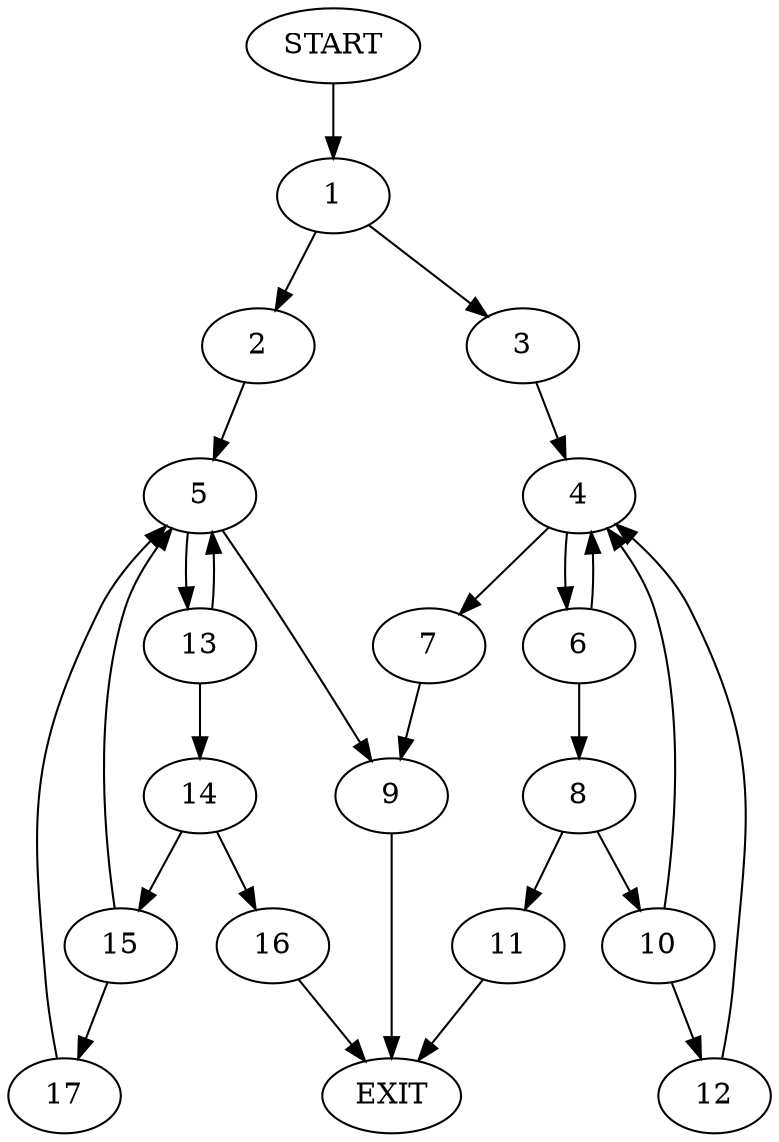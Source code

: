 digraph {
0 [label="START"]
18 [label="EXIT"]
0 -> 1
1 -> 2
1 -> 3
3 -> 4
2 -> 5
4 -> 6
4 -> 7
6 -> 4
6 -> 8
7 -> 9
8 -> 10
8 -> 11
10 -> 4
10 -> 12
11 -> 18
12 -> 4
9 -> 18
5 -> 9
5 -> 13
13 -> 5
13 -> 14
14 -> 15
14 -> 16
15 -> 17
15 -> 5
16 -> 18
17 -> 5
}
